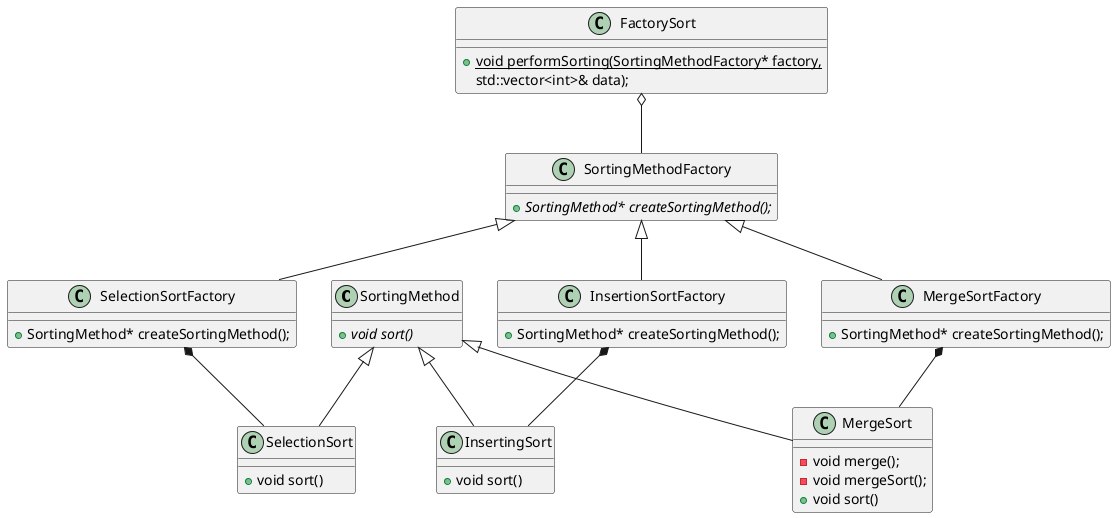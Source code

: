@startuml sadf

class SortingMethod{
    + {abstract} void sort() 
}

class SelectionSort{
    + void sort() 
}

class MergeSort{
    - void merge();
    - void mergeSort();
    + void sort() 
}

class InsertingSort{
    + void sort() 
}

SortingMethod <|-- SelectionSort
SortingMethod <|-- MergeSort
SortingMethod <|-- InsertingSort

class SortingMethodFactory{
    + {abstract} SortingMethod* createSortingMethod(); 
}
class SelectionSortFactory{
    + SortingMethod* createSortingMethod(); 
}
class InsertionSortFactory{
    + SortingMethod* createSortingMethod(); 
}
class MergeSortFactory{
    + SortingMethod* createSortingMethod(); 
}

SortingMethodFactory <|-- SelectionSortFactory
SortingMethodFactory <|-- InsertionSortFactory
SortingMethodFactory <|-- MergeSortFactory

SelectionSortFactory *-- SelectionSort
InsertionSortFactory *-- InsertingSort
MergeSortFactory *-- MergeSort

class FactorySort{
    + {static} void performSorting(SortingMethodFactory* factory,
                             std::vector<int>& data);
}

FactorySort o-- SortingMethodFactory

@enduml
